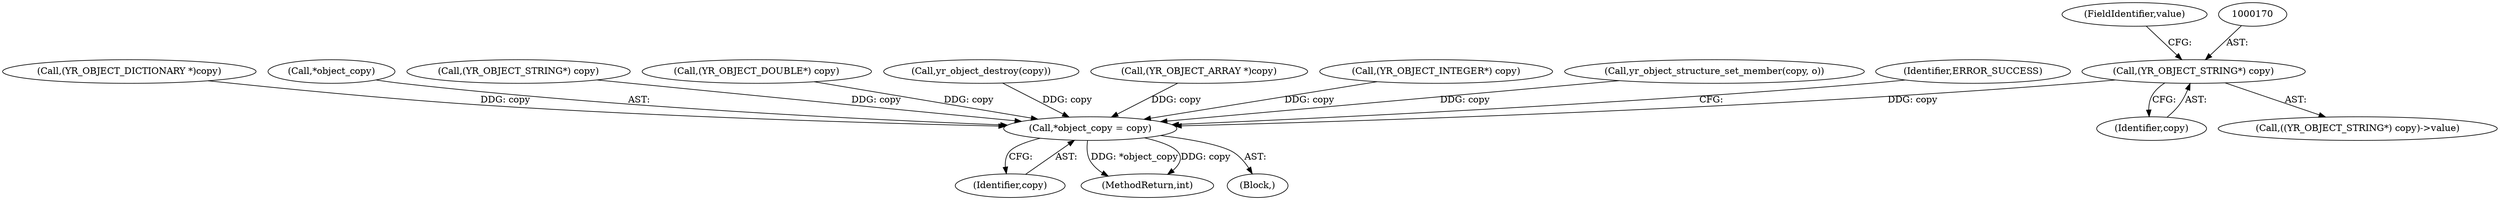 digraph "0_yara_053e67e3ec81cc9268ce30eaf0d6663d8639ed1e_0@pointer" {
"1000169" [label="(Call,(YR_OBJECT_STRING*) copy)"];
"1000302" [label="(Call,*object_copy = copy)"];
"1000169" [label="(Call,(YR_OBJECT_STRING*) copy)"];
"1000293" [label="(Call,(YR_OBJECT_DICTIONARY *)copy)"];
"1000171" [label="(Identifier,copy)"];
"1000303" [label="(Call,*object_copy)"];
"1000302" [label="(Call,*object_copy = copy)"];
"1000155" [label="(Call,(YR_OBJECT_STRING*) copy)"];
"1000172" [label="(FieldIdentifier,value)"];
"1000168" [label="(Call,((YR_OBJECT_STRING*) copy)->value)"];
"1000305" [label="(Identifier,copy)"];
"1000178" [label="(Call,(YR_OBJECT_DOUBLE*) copy)"];
"1000208" [label="(Call,yr_object_destroy(copy))"];
"1000276" [label="(Call,(YR_OBJECT_ARRAY *)copy)"];
"1000133" [label="(Call,(YR_OBJECT_INTEGER*) copy)"];
"1000308" [label="(MethodReturn,int)"];
"1000254" [label="(Call,yr_object_structure_set_member(copy, o))"];
"1000103" [label="(Block,)"];
"1000307" [label="(Identifier,ERROR_SUCCESS)"];
"1000169" -> "1000168"  [label="AST: "];
"1000169" -> "1000171"  [label="CFG: "];
"1000170" -> "1000169"  [label="AST: "];
"1000171" -> "1000169"  [label="AST: "];
"1000172" -> "1000169"  [label="CFG: "];
"1000169" -> "1000302"  [label="DDG: copy"];
"1000302" -> "1000103"  [label="AST: "];
"1000302" -> "1000305"  [label="CFG: "];
"1000303" -> "1000302"  [label="AST: "];
"1000305" -> "1000302"  [label="AST: "];
"1000307" -> "1000302"  [label="CFG: "];
"1000302" -> "1000308"  [label="DDG: *object_copy"];
"1000302" -> "1000308"  [label="DDG: copy"];
"1000208" -> "1000302"  [label="DDG: copy"];
"1000155" -> "1000302"  [label="DDG: copy"];
"1000254" -> "1000302"  [label="DDG: copy"];
"1000178" -> "1000302"  [label="DDG: copy"];
"1000276" -> "1000302"  [label="DDG: copy"];
"1000293" -> "1000302"  [label="DDG: copy"];
"1000133" -> "1000302"  [label="DDG: copy"];
}
